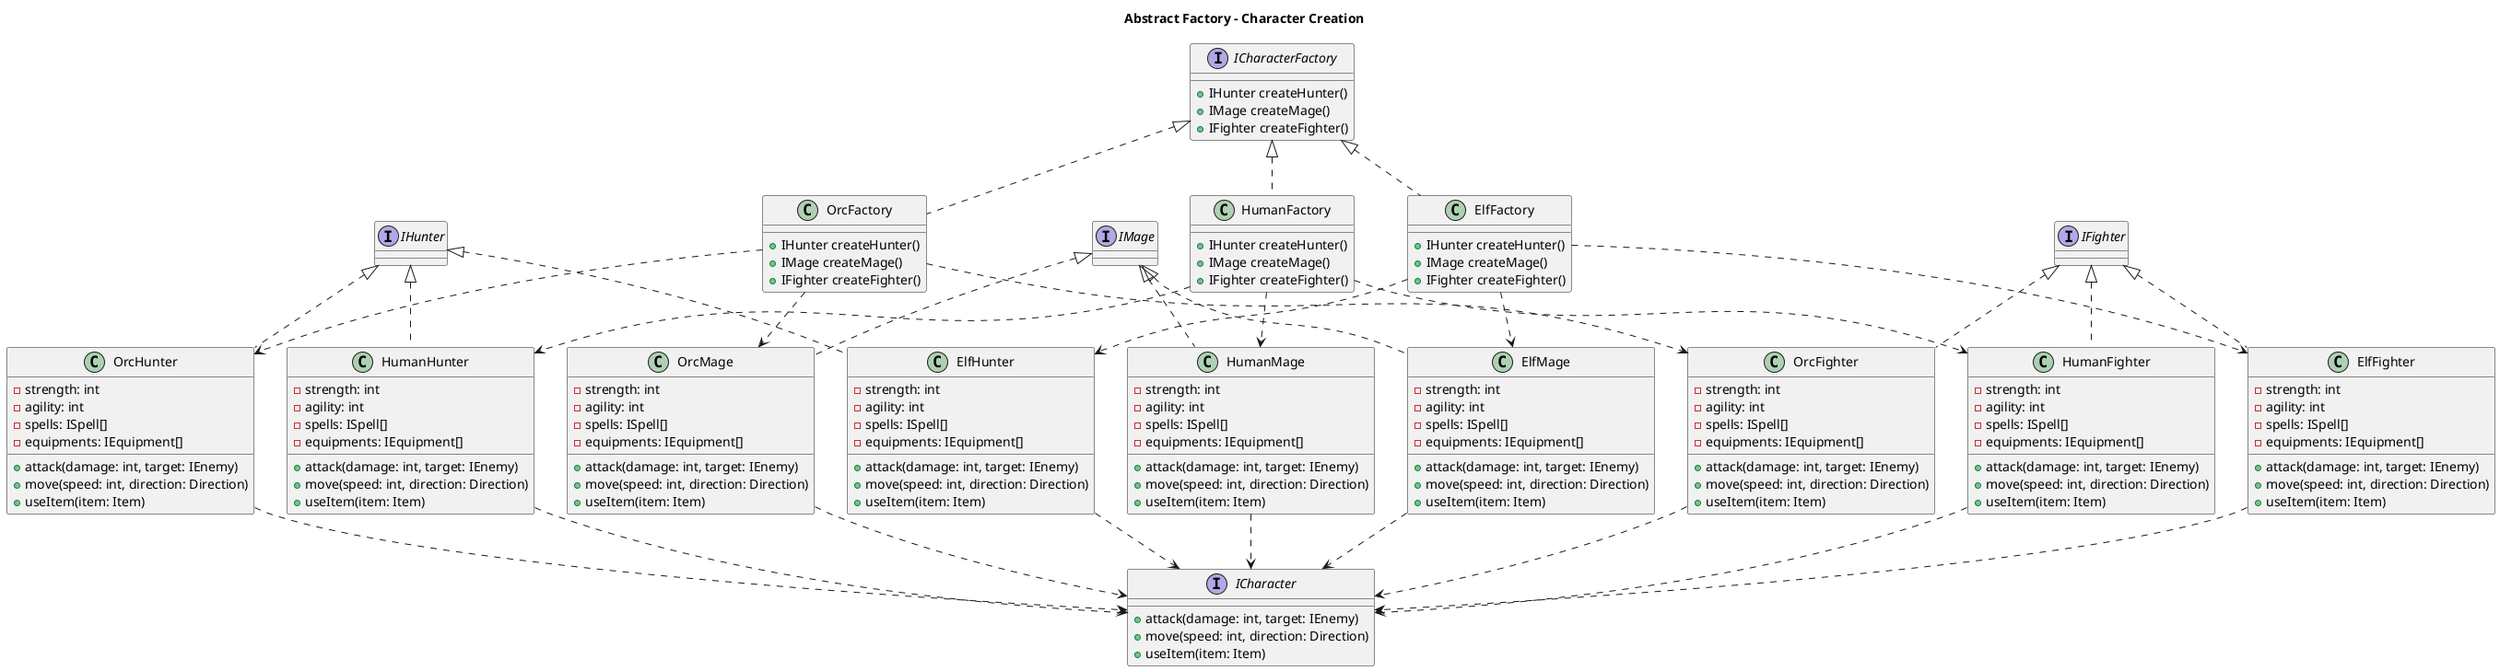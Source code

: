 @startuml
title Abstract Factory - Character Creation

interface IHunter {
}

interface IMage {
}

interface IFighter {
}

class OrcHunter implements IHunter {
    -strength: int
    -agility: int
    -spells: ISpell[]
    -equipments: IEquipment[]
    + attack(damage: int, target: IEnemy)
    + move(speed: int, direction: Direction)
    + useItem(item: Item)
}

class HumanHunter implements IHunter {
    -strength: int
    -agility: int
    -spells: ISpell[]
    -equipments: IEquipment[]
    + attack(damage: int, target: IEnemy)
    + move(speed: int, direction: Direction)
    + useItem(item: Item)
}

class ElfHunter implements IHunter {
    -strength: int
    -agility: int
    -spells: ISpell[]
    -equipments: IEquipment[]
    + attack(damage: int, target: IEnemy)
    + move(speed: int, direction: Direction)
    + useItem(item: Item)
}

class OrcMage implements IMage{
    -strength: int
    -agility: int
    -spells: ISpell[]
    -equipments: IEquipment[]
    + attack(damage: int, target: IEnemy)
    + move(speed: int, direction: Direction)
    + useItem(item: Item)
}

class HumanMage implements IMage {
    -strength: int
    -agility: int
    -spells: ISpell[]
    -equipments: IEquipment[]
    + attack(damage: int, target: IEnemy)
    + move(speed: int, direction: Direction)
    + useItem(item: Item)
}

class ElfMage implements IMage {
    -strength: int
    -agility: int
    -spells: ISpell[]
    -equipments: IEquipment[]
    + attack(damage: int, target: IEnemy)
    + move(speed: int, direction: Direction)
    + useItem(item: Item)
}

class OrcFighter implements IFighter {
    -strength: int
    -agility: int
    -spells: ISpell[]
    -equipments: IEquipment[]
    + attack(damage: int, target: IEnemy)
    + move(speed: int, direction: Direction)
    + useItem(item: Item)
}

class HumanFighter implements IFighter {
    -strength: int
    -agility: int
    -spells: ISpell[]
    -equipments: IEquipment[]
    + attack(damage: int, target: IEnemy)
    + move(speed: int, direction: Direction)
    + useItem(item: Item)
}

class ElfFighter implements IFighter {
    -strength: int
    -agility: int
    -spells: ISpell[]
    -equipments: IEquipment[]
    + attack(damage: int, target: IEnemy)
    + move(speed: int, direction: Direction)
    + useItem(item: Item)
}

interface ICharacterFactory {
    + IHunter createHunter()
    + IMage createMage()
    + IFighter createFighter()
}

class OrcFactory implements ICharacterFactory {
    + IHunter createHunter()
    + IMage createMage()
    + IFighter createFighter()
}

class HumanFactory implements ICharacterFactory {
    + IHunter createHunter()
    + IMage createMage()
    + IFighter createFighter()
}

class ElfFactory implements ICharacterFactory {
    + IHunter createHunter()
    + IMage createMage()
    + IFighter createFighter()
}

interface ICharacter {
    + attack(damage: int, target: IEnemy)
    + move(speed: int, direction: Direction)
    + useItem(item: Item)
}


OrcFactory ..> OrcHunter
OrcFactory ..> OrcMage
OrcFactory ..> OrcFighter

HumanFactory ..> HumanHunter
HumanFactory ..> HumanMage
HumanFactory ..> HumanFighter

ElfFactory ..> ElfHunter
ElfFactory ..> ElfMage
ElfFactory ..> ElfFighter

HumanHunter ..> ICharacter
HumanMage ..> ICharacter
HumanFighter ..> ICharacter

OrcHunter ..> ICharacter
OrcMage ..> ICharacter
OrcFighter ..> ICharacter

ElfHunter ..> ICharacter
ElfMage ..> ICharacter
ElfFighter ..> ICharacter

@enduml
